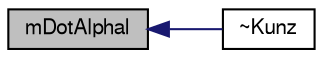 digraph "mDotAlphal"
{
  bgcolor="transparent";
  edge [fontname="FreeSans",fontsize="10",labelfontname="FreeSans",labelfontsize="10"];
  node [fontname="FreeSans",fontsize="10",shape=record];
  rankdir="LR";
  Node11 [label="mDotAlphal",height=0.2,width=0.4,color="black", fillcolor="grey75", style="filled", fontcolor="black"];
  Node11 -> Node12 [dir="back",color="midnightblue",fontsize="10",style="solid",fontname="FreeSans"];
  Node12 [label="~Kunz",height=0.2,width=0.4,color="black",URL="$a31986.html#a239e450203f3d220e9d47713c3dda703",tooltip="Destructor. "];
}
